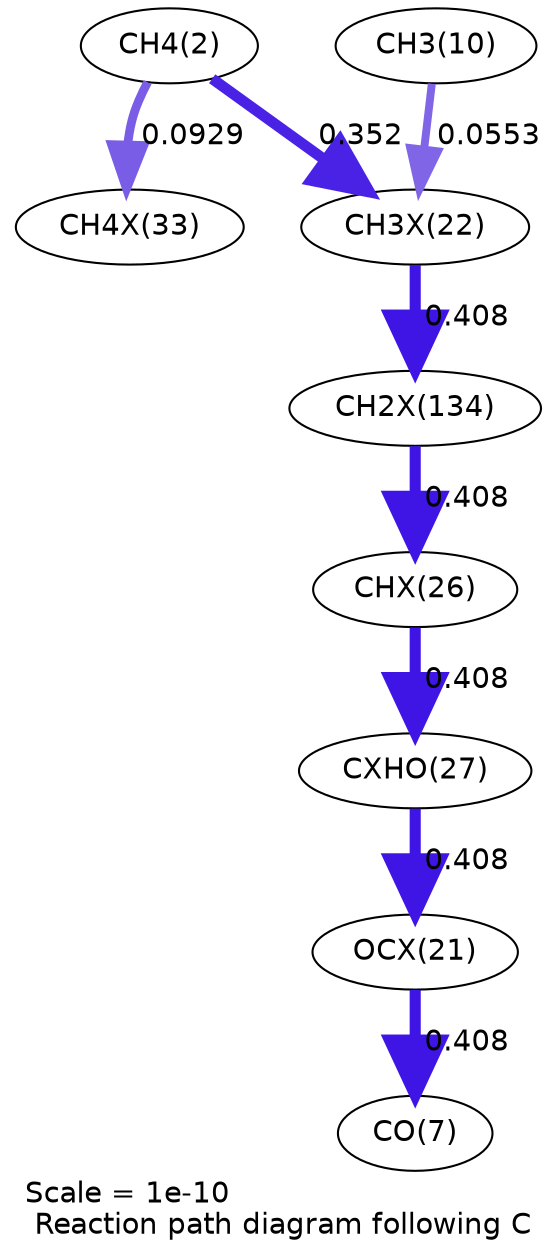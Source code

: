 digraph reaction_paths {
center=1;
s4 -> s32[fontname="Helvetica", penwidth=4.21, arrowsize=2.1, color="0.7, 0.593, 0.9"
, label=" 0.0929"];
s4 -> s28[fontname="Helvetica", penwidth=5.21, arrowsize=2.61, color="0.7, 0.852, 0.9"
, label=" 0.352"];
s12 -> s28[fontname="Helvetica", penwidth=3.81, arrowsize=1.91, color="0.7, 0.555, 0.9"
, label=" 0.0553"];
s28 -> s39[fontname="Helvetica", penwidth=5.32, arrowsize=2.66, color="0.7, 0.908, 0.9"
, label=" 0.408"];
s39 -> s30[fontname="Helvetica", penwidth=5.32, arrowsize=2.66, color="0.7, 0.908, 0.9"
, label=" 0.408"];
s30 -> s31[fontname="Helvetica", penwidth=5.32, arrowsize=2.66, color="0.7, 0.908, 0.9"
, label=" 0.408"];
s31 -> s27[fontname="Helvetica", penwidth=5.32, arrowsize=2.66, color="0.7, 0.908, 0.9"
, label=" 0.408"];
s27 -> s9[fontname="Helvetica", penwidth=5.32, arrowsize=2.66, color="0.7, 0.908, 0.9"
, label=" 0.408"];
s4 [ fontname="Helvetica", label="CH4(2)"];
s9 [ fontname="Helvetica", label="CO(7)"];
s12 [ fontname="Helvetica", label="CH3(10)"];
s27 [ fontname="Helvetica", label="OCX(21)"];
s28 [ fontname="Helvetica", label="CH3X(22)"];
s30 [ fontname="Helvetica", label="CHX(26)"];
s31 [ fontname="Helvetica", label="CXHO(27)"];
s32 [ fontname="Helvetica", label="CH4X(33)"];
s39 [ fontname="Helvetica", label="CH2X(134)"];
 label = "Scale = 1e-10\l Reaction path diagram following C";
 fontname = "Helvetica";
}
